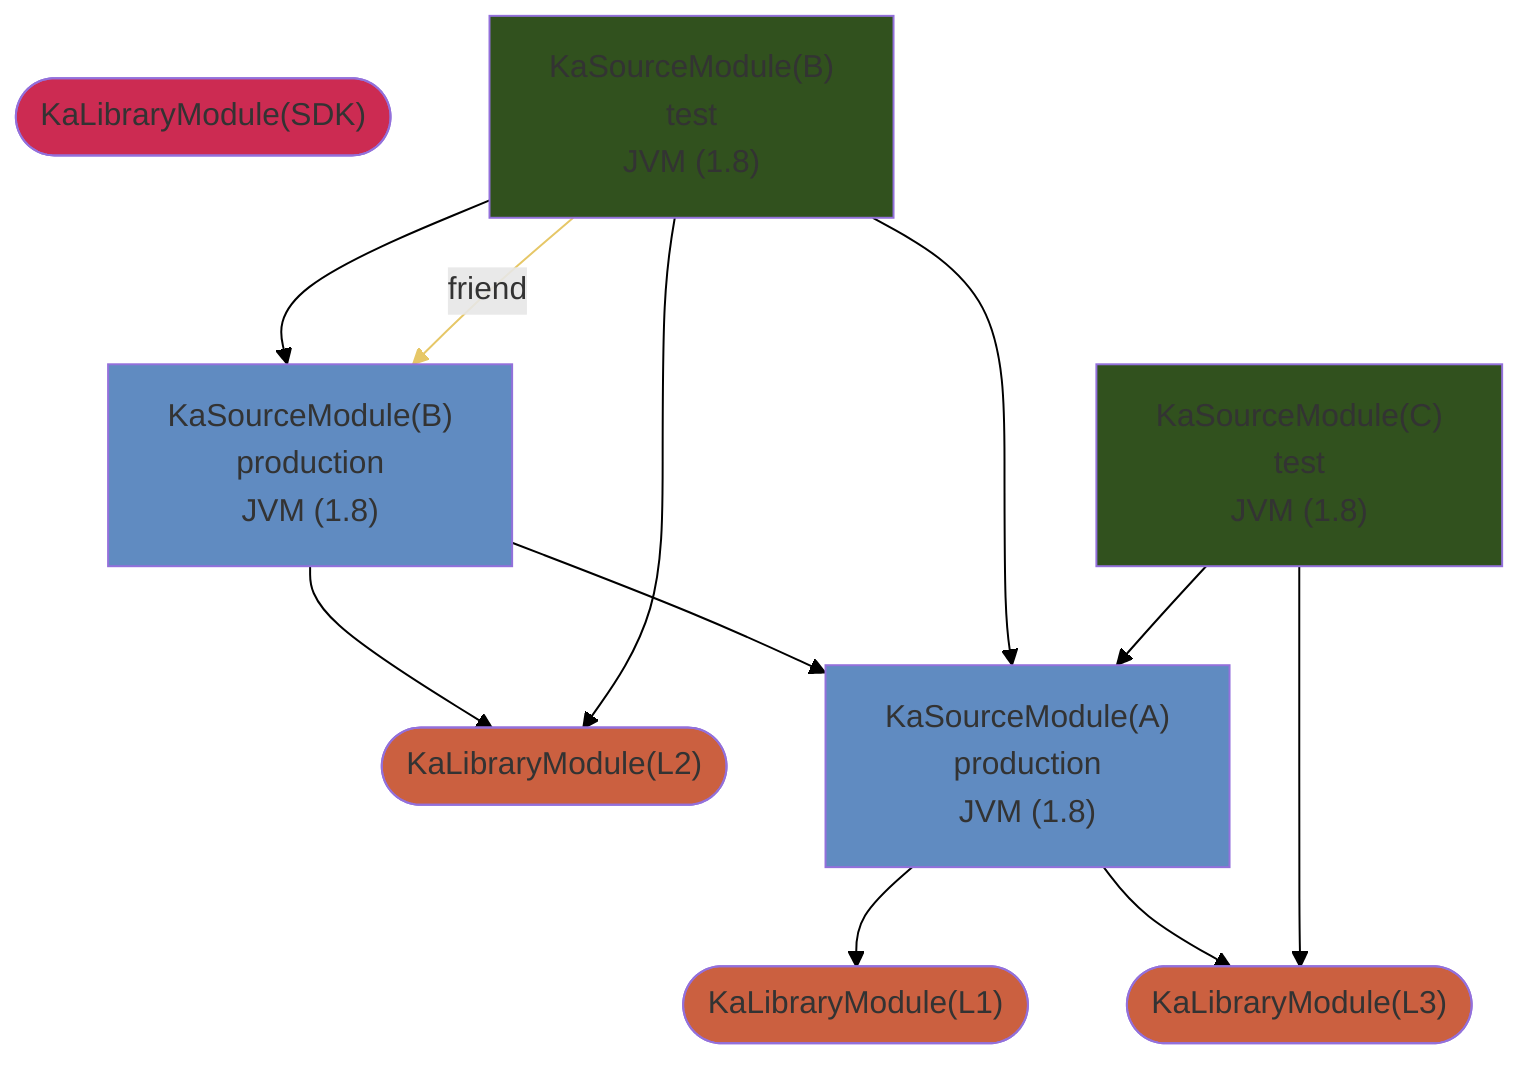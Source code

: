 graph TD
  KaLibraryModule_0(["KaLibraryModule(L1)"])
  KaLibraryModule_1(["KaLibraryModule(L2)"])
  KaLibraryModule_2(["KaLibraryModule(L3)"])
  KaLibraryModule_3(["KaLibraryModule(SDK)"])
  KaSourceModule_4["KaSourceModule(A)<br />production<br />JVM (1.8)"]
  KaSourceModule_5["KaSourceModule(B)<br />production<br />JVM (1.8)"]
  KaSourceModule_6["KaSourceModule(B)<br />test<br />JVM (1.8)"]
  KaSourceModule_7["KaSourceModule(C)<br />test<br />JVM (1.8)"]
  style KaLibraryModule_0 fill:#CB6040
  style KaLibraryModule_1 fill:#CB6040
  style KaLibraryModule_2 fill:#CB6040
  style KaLibraryModule_3 fill:#CC2B52
  style KaSourceModule_4 fill:#608BC1
  style KaSourceModule_5 fill:#608BC1
  style KaSourceModule_6 fill:#31511E
  style KaSourceModule_7 fill:#31511E
  KaSourceModule_4 --> KaLibraryModule_0
  KaSourceModule_4 --> KaLibraryModule_2
  KaSourceModule_5 --> KaLibraryModule_1
  KaSourceModule_5 --> KaSourceModule_4
  KaSourceModule_6 --> KaLibraryModule_1
  KaSourceModule_6 --> KaSourceModule_4
  KaSourceModule_6 --> KaSourceModule_5
  KaSourceModule_7 --> KaLibraryModule_2
  KaSourceModule_7 --> KaSourceModule_4
  KaSourceModule_6 --friend--> KaSourceModule_5
  linkStyle 0 stroke:black
  linkStyle 1 stroke:black
  linkStyle 2 stroke:black
  linkStyle 3 stroke:black
  linkStyle 4 stroke:black
  linkStyle 5 stroke:black
  linkStyle 6 stroke:black
  linkStyle 7 stroke:black
  linkStyle 8 stroke:black
  linkStyle 9 stroke:#E6C767